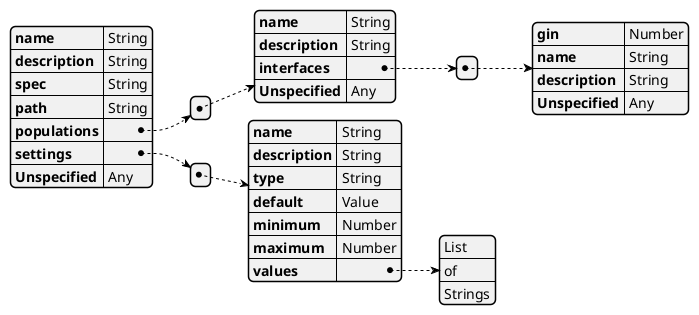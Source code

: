 @startjson
{
    "name": "String",
    "description": "String",
    "spec": "String",
    "path": "String",
    "populations": [
        {
            "name": "String",
            "description": "String",
            "interfaces": [
                {
                    "gin": "Number",
                    "name": "String",
                    "description": "String",
                    "Unspecified": "Any"
                }
            ],
            "Unspecified": "Any"
        }
    ],
    "settings": [
        {
            "name": "String",
            "description":  "String",
            "type": "String",
            "default": "Value",
            "minimum": "Number",
            "maximum": "Number",
            "values": ["List", "of", "Strings"]
        }
    ],
    "Unspecified": "Any"
}
@endjson